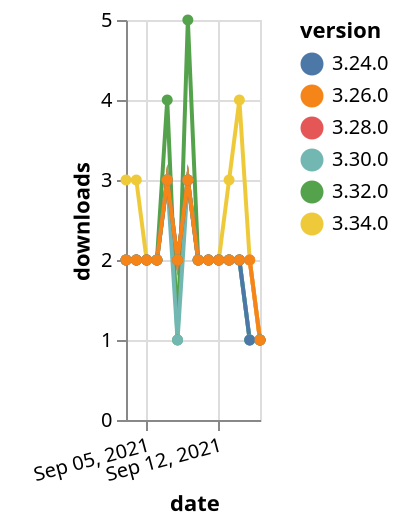 {"$schema": "https://vega.github.io/schema/vega-lite/v5.json", "description": "A simple bar chart with embedded data.", "data": {"values": [{"date": "2021-09-03", "total": 1462, "delta": 2, "version": "3.28.0"}, {"date": "2021-09-04", "total": 1464, "delta": 2, "version": "3.28.0"}, {"date": "2021-09-05", "total": 1466, "delta": 2, "version": "3.28.0"}, {"date": "2021-09-06", "total": 1468, "delta": 2, "version": "3.28.0"}, {"date": "2021-09-07", "total": 1471, "delta": 3, "version": "3.28.0"}, {"date": "2021-09-08", "total": 1473, "delta": 2, "version": "3.28.0"}, {"date": "2021-09-09", "total": 1476, "delta": 3, "version": "3.28.0"}, {"date": "2021-09-10", "total": 1478, "delta": 2, "version": "3.28.0"}, {"date": "2021-09-11", "total": 1480, "delta": 2, "version": "3.28.0"}, {"date": "2021-09-12", "total": 1482, "delta": 2, "version": "3.28.0"}, {"date": "2021-09-13", "total": 1484, "delta": 2, "version": "3.28.0"}, {"date": "2021-09-14", "total": 1486, "delta": 2, "version": "3.28.0"}, {"date": "2021-09-15", "total": 1488, "delta": 2, "version": "3.28.0"}, {"date": "2021-09-16", "total": 1489, "delta": 1, "version": "3.28.0"}, {"date": "2021-09-03", "total": 226, "delta": 3, "version": "3.34.0"}, {"date": "2021-09-04", "total": 229, "delta": 3, "version": "3.34.0"}, {"date": "2021-09-05", "total": 231, "delta": 2, "version": "3.34.0"}, {"date": "2021-09-06", "total": 233, "delta": 2, "version": "3.34.0"}, {"date": "2021-09-07", "total": 236, "delta": 3, "version": "3.34.0"}, {"date": "2021-09-08", "total": 238, "delta": 2, "version": "3.34.0"}, {"date": "2021-09-09", "total": 241, "delta": 3, "version": "3.34.0"}, {"date": "2021-09-10", "total": 243, "delta": 2, "version": "3.34.0"}, {"date": "2021-09-11", "total": 245, "delta": 2, "version": "3.34.0"}, {"date": "2021-09-12", "total": 247, "delta": 2, "version": "3.34.0"}, {"date": "2021-09-13", "total": 250, "delta": 3, "version": "3.34.0"}, {"date": "2021-09-14", "total": 254, "delta": 4, "version": "3.34.0"}, {"date": "2021-09-15", "total": 256, "delta": 2, "version": "3.34.0"}, {"date": "2021-09-16", "total": 257, "delta": 1, "version": "3.34.0"}, {"date": "2021-09-03", "total": 684, "delta": 2, "version": "3.32.0"}, {"date": "2021-09-04", "total": 686, "delta": 2, "version": "3.32.0"}, {"date": "2021-09-05", "total": 688, "delta": 2, "version": "3.32.0"}, {"date": "2021-09-06", "total": 690, "delta": 2, "version": "3.32.0"}, {"date": "2021-09-07", "total": 694, "delta": 4, "version": "3.32.0"}, {"date": "2021-09-08", "total": 695, "delta": 1, "version": "3.32.0"}, {"date": "2021-09-09", "total": 700, "delta": 5, "version": "3.32.0"}, {"date": "2021-09-10", "total": 702, "delta": 2, "version": "3.32.0"}, {"date": "2021-09-11", "total": 704, "delta": 2, "version": "3.32.0"}, {"date": "2021-09-12", "total": 706, "delta": 2, "version": "3.32.0"}, {"date": "2021-09-13", "total": 708, "delta": 2, "version": "3.32.0"}, {"date": "2021-09-14", "total": 710, "delta": 2, "version": "3.32.0"}, {"date": "2021-09-15", "total": 711, "delta": 1, "version": "3.32.0"}, {"date": "2021-09-16", "total": 712, "delta": 1, "version": "3.32.0"}, {"date": "2021-09-03", "total": 981, "delta": 2, "version": "3.30.0"}, {"date": "2021-09-04", "total": 983, "delta": 2, "version": "3.30.0"}, {"date": "2021-09-05", "total": 985, "delta": 2, "version": "3.30.0"}, {"date": "2021-09-06", "total": 987, "delta": 2, "version": "3.30.0"}, {"date": "2021-09-07", "total": 990, "delta": 3, "version": "3.30.0"}, {"date": "2021-09-08", "total": 991, "delta": 1, "version": "3.30.0"}, {"date": "2021-09-09", "total": 994, "delta": 3, "version": "3.30.0"}, {"date": "2021-09-10", "total": 996, "delta": 2, "version": "3.30.0"}, {"date": "2021-09-11", "total": 998, "delta": 2, "version": "3.30.0"}, {"date": "2021-09-12", "total": 1000, "delta": 2, "version": "3.30.0"}, {"date": "2021-09-13", "total": 1002, "delta": 2, "version": "3.30.0"}, {"date": "2021-09-14", "total": 1004, "delta": 2, "version": "3.30.0"}, {"date": "2021-09-15", "total": 1005, "delta": 1, "version": "3.30.0"}, {"date": "2021-09-16", "total": 1006, "delta": 1, "version": "3.30.0"}, {"date": "2021-09-03", "total": 2027, "delta": 2, "version": "3.24.0"}, {"date": "2021-09-04", "total": 2029, "delta": 2, "version": "3.24.0"}, {"date": "2021-09-05", "total": 2031, "delta": 2, "version": "3.24.0"}, {"date": "2021-09-06", "total": 2033, "delta": 2, "version": "3.24.0"}, {"date": "2021-09-07", "total": 2036, "delta": 3, "version": "3.24.0"}, {"date": "2021-09-08", "total": 2038, "delta": 2, "version": "3.24.0"}, {"date": "2021-09-09", "total": 2041, "delta": 3, "version": "3.24.0"}, {"date": "2021-09-10", "total": 2043, "delta": 2, "version": "3.24.0"}, {"date": "2021-09-11", "total": 2045, "delta": 2, "version": "3.24.0"}, {"date": "2021-09-12", "total": 2047, "delta": 2, "version": "3.24.0"}, {"date": "2021-09-13", "total": 2049, "delta": 2, "version": "3.24.0"}, {"date": "2021-09-14", "total": 2051, "delta": 2, "version": "3.24.0"}, {"date": "2021-09-15", "total": 2052, "delta": 1, "version": "3.24.0"}, {"date": "2021-09-16", "total": 2053, "delta": 1, "version": "3.24.0"}, {"date": "2021-09-03", "total": 1641, "delta": 2, "version": "3.26.0"}, {"date": "2021-09-04", "total": 1643, "delta": 2, "version": "3.26.0"}, {"date": "2021-09-05", "total": 1645, "delta": 2, "version": "3.26.0"}, {"date": "2021-09-06", "total": 1647, "delta": 2, "version": "3.26.0"}, {"date": "2021-09-07", "total": 1650, "delta": 3, "version": "3.26.0"}, {"date": "2021-09-08", "total": 1652, "delta": 2, "version": "3.26.0"}, {"date": "2021-09-09", "total": 1655, "delta": 3, "version": "3.26.0"}, {"date": "2021-09-10", "total": 1657, "delta": 2, "version": "3.26.0"}, {"date": "2021-09-11", "total": 1659, "delta": 2, "version": "3.26.0"}, {"date": "2021-09-12", "total": 1661, "delta": 2, "version": "3.26.0"}, {"date": "2021-09-13", "total": 1663, "delta": 2, "version": "3.26.0"}, {"date": "2021-09-14", "total": 1665, "delta": 2, "version": "3.26.0"}, {"date": "2021-09-15", "total": 1667, "delta": 2, "version": "3.26.0"}, {"date": "2021-09-16", "total": 1668, "delta": 1, "version": "3.26.0"}]}, "width": "container", "mark": {"type": "line", "point": {"filled": true}}, "encoding": {"x": {"field": "date", "type": "temporal", "timeUnit": "yearmonthdate", "title": "date", "axis": {"labelAngle": -15}}, "y": {"field": "delta", "type": "quantitative", "title": "downloads"}, "color": {"field": "version", "type": "nominal"}, "tooltip": {"field": "delta"}}}
